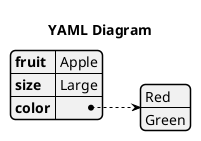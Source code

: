 @startyaml

!if %variable_exists("$THEME")
title YAML Diagram - $THEME theme
!else
title YAML Diagram
!endif

fruit: Apple
size: Large
color:
 - Red
 - Green
@endyaml
